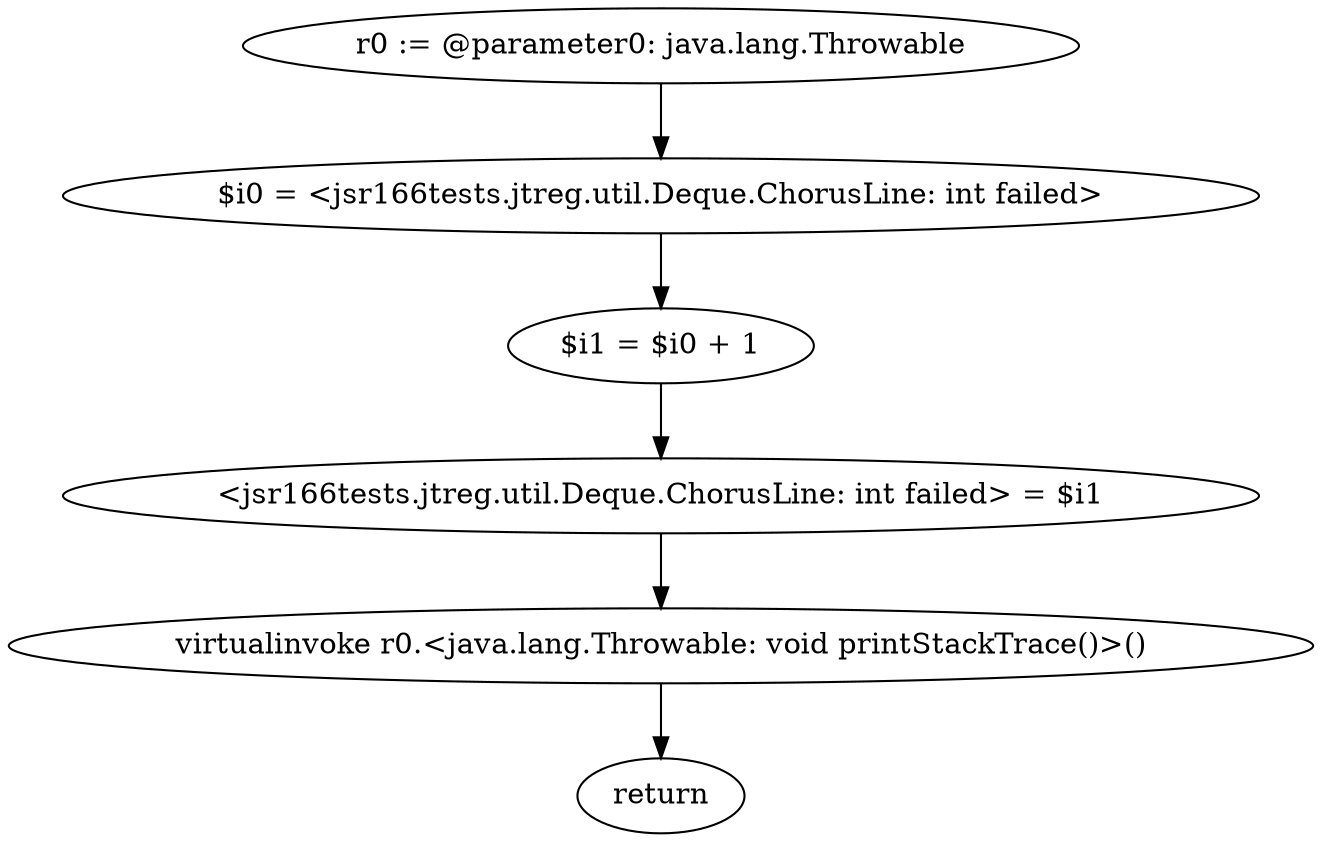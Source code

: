 digraph "unitGraph" {
    "r0 := @parameter0: java.lang.Throwable"
    "$i0 = <jsr166tests.jtreg.util.Deque.ChorusLine: int failed>"
    "$i1 = $i0 + 1"
    "<jsr166tests.jtreg.util.Deque.ChorusLine: int failed> = $i1"
    "virtualinvoke r0.<java.lang.Throwable: void printStackTrace()>()"
    "return"
    "r0 := @parameter0: java.lang.Throwable"->"$i0 = <jsr166tests.jtreg.util.Deque.ChorusLine: int failed>";
    "$i0 = <jsr166tests.jtreg.util.Deque.ChorusLine: int failed>"->"$i1 = $i0 + 1";
    "$i1 = $i0 + 1"->"<jsr166tests.jtreg.util.Deque.ChorusLine: int failed> = $i1";
    "<jsr166tests.jtreg.util.Deque.ChorusLine: int failed> = $i1"->"virtualinvoke r0.<java.lang.Throwable: void printStackTrace()>()";
    "virtualinvoke r0.<java.lang.Throwable: void printStackTrace()>()"->"return";
}
